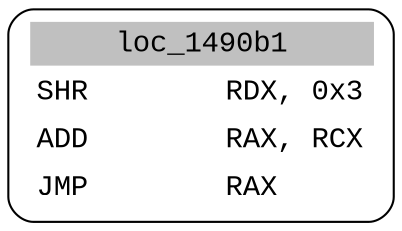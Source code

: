 digraph asm_graph {
1941 [
shape="Mrecord" fontname="Courier New"label =<<table border="0" cellborder="0" cellpadding="3"><tr><td align="center" colspan="2" bgcolor="grey">loc_1490b1</td></tr><tr><td align="left">SHR        RDX, 0x3</td></tr><tr><td align="left">ADD        RAX, RCX</td></tr><tr><td align="left">JMP        RAX</td></tr></table>> ];
}